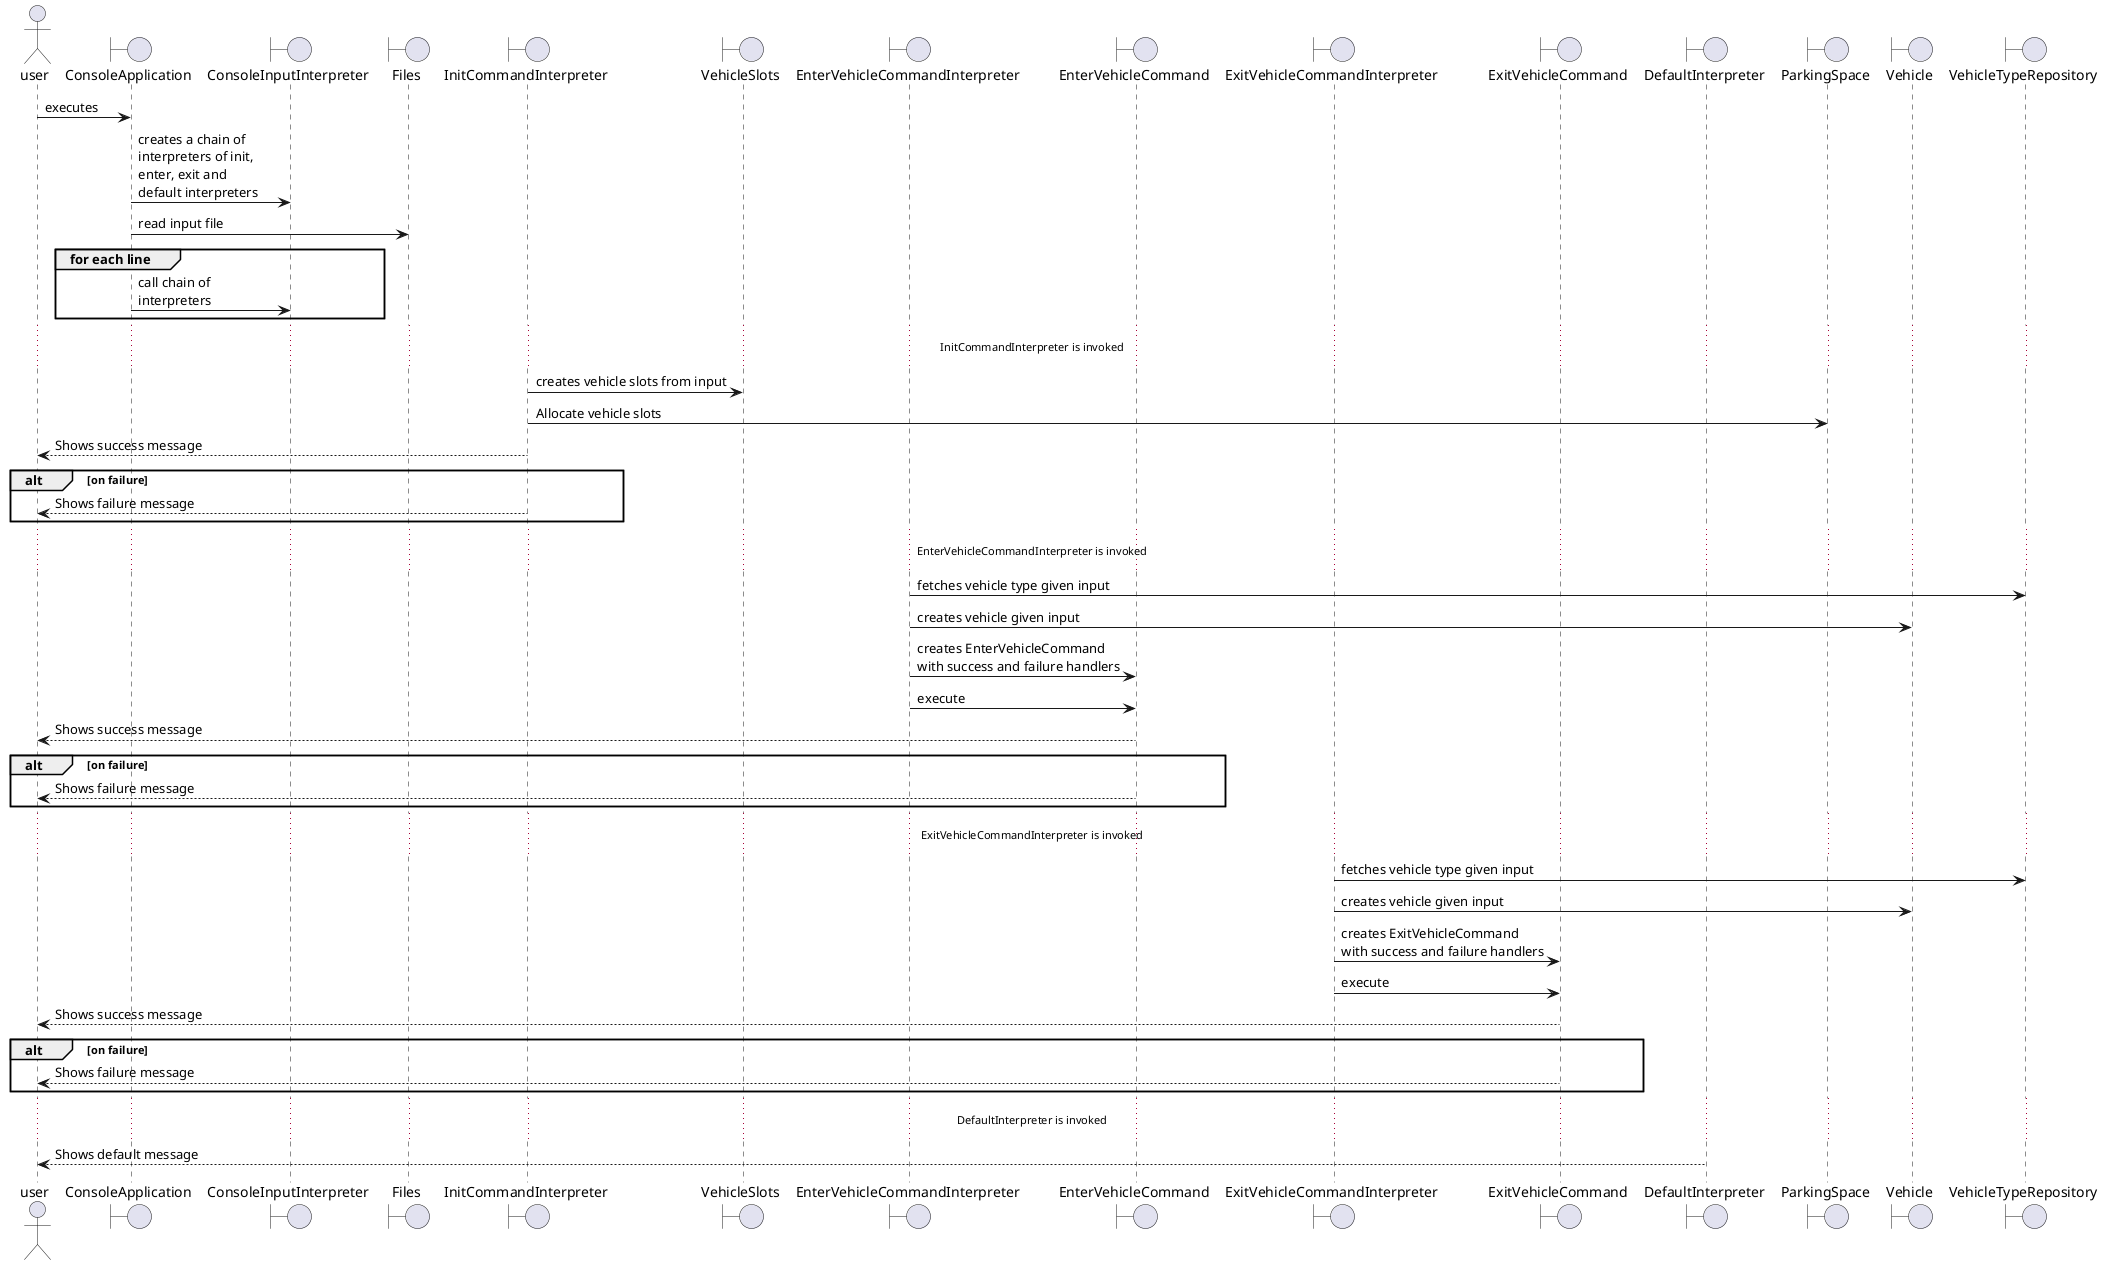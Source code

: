 @startuml

actor user
boundary ConsoleApplication
boundary ConsoleInputInterpreter
boundary Files
boundary InitCommandInterpreter
boundary VehicleSlots
boundary EnterVehicleCommandInterpreter
boundary EnterVehicleCommand
boundary ExitVehicleCommandInterpreter
boundary ExitVehicleCommand
boundary DefaultInterpreter
boundary ParkingSpace
boundary Vehicle
boundary VehicleTypeRepository

user -> ConsoleApplication: executes
ConsoleApplication -> ConsoleInputInterpreter: creates a chain of\ninterpreters of init,\nenter, exit and\ndefault interpreters
ConsoleApplication -> Files: read input file
group for each line
    ConsoleApplication -> ConsoleInputInterpreter: call chain of\ninterpreters
end

... InitCommandInterpreter is invoked ...

InitCommandInterpreter -> VehicleSlots: creates vehicle slots from input
InitCommandInterpreter -> ParkingSpace: Allocate vehicle slots
InitCommandInterpreter --> user: Shows success message
alt on failure
    InitCommandInterpreter --> user: Shows failure message
end

... EnterVehicleCommandInterpreter is invoked ...

EnterVehicleCommandInterpreter -> VehicleTypeRepository: fetches vehicle type given input
EnterVehicleCommandInterpreter -> Vehicle: creates vehicle given input
EnterVehicleCommandInterpreter -> EnterVehicleCommand: creates EnterVehicleCommand\nwith success and failure handlers
EnterVehicleCommandInterpreter -> EnterVehicleCommand: execute
EnterVehicleCommand --> user: Shows success message
alt on failure
    EnterVehicleCommand --> user: Shows failure message
end

... ExitVehicleCommandInterpreter is invoked ...

ExitVehicleCommandInterpreter -> VehicleTypeRepository: fetches vehicle type given input
ExitVehicleCommandInterpreter -> Vehicle: creates vehicle given input
ExitVehicleCommandInterpreter -> ExitVehicleCommand: creates ExitVehicleCommand\nwith success and failure handlers
ExitVehicleCommandInterpreter -> ExitVehicleCommand: execute
ExitVehicleCommand --> user: Shows success message
alt on failure
    ExitVehicleCommand --> user: Shows failure message
end

... DefaultInterpreter is invoked ...

DefaultInterpreter --> user: Shows default message

@enduml